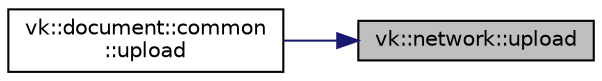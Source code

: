 digraph "vk::network::upload"
{
 // LATEX_PDF_SIZE
  edge [fontname="Helvetica",fontsize="10",labelfontname="Helvetica",labelfontsize="10"];
  node [fontname="Helvetica",fontsize="10",shape=record];
  rankdir="RL";
  Node1 [label="vk::network::upload",height=0.2,width=0.4,color="black", fillcolor="grey75", style="filled", fontcolor="black",tooltip="Upload file from filename to server."];
  Node1 -> Node2 [dir="back",color="midnightblue",fontsize="10",style="solid",fontname="Helvetica"];
  Node2 [label="vk::document::common\l::upload",height=0.2,width=0.4,color="black", fillcolor="white", style="filled",URL="$classvk_1_1document_1_1common.html#a5b587d26ec0fe5718ebbd5e89d6fbb3a",tooltip="Upload file to server."];
}
